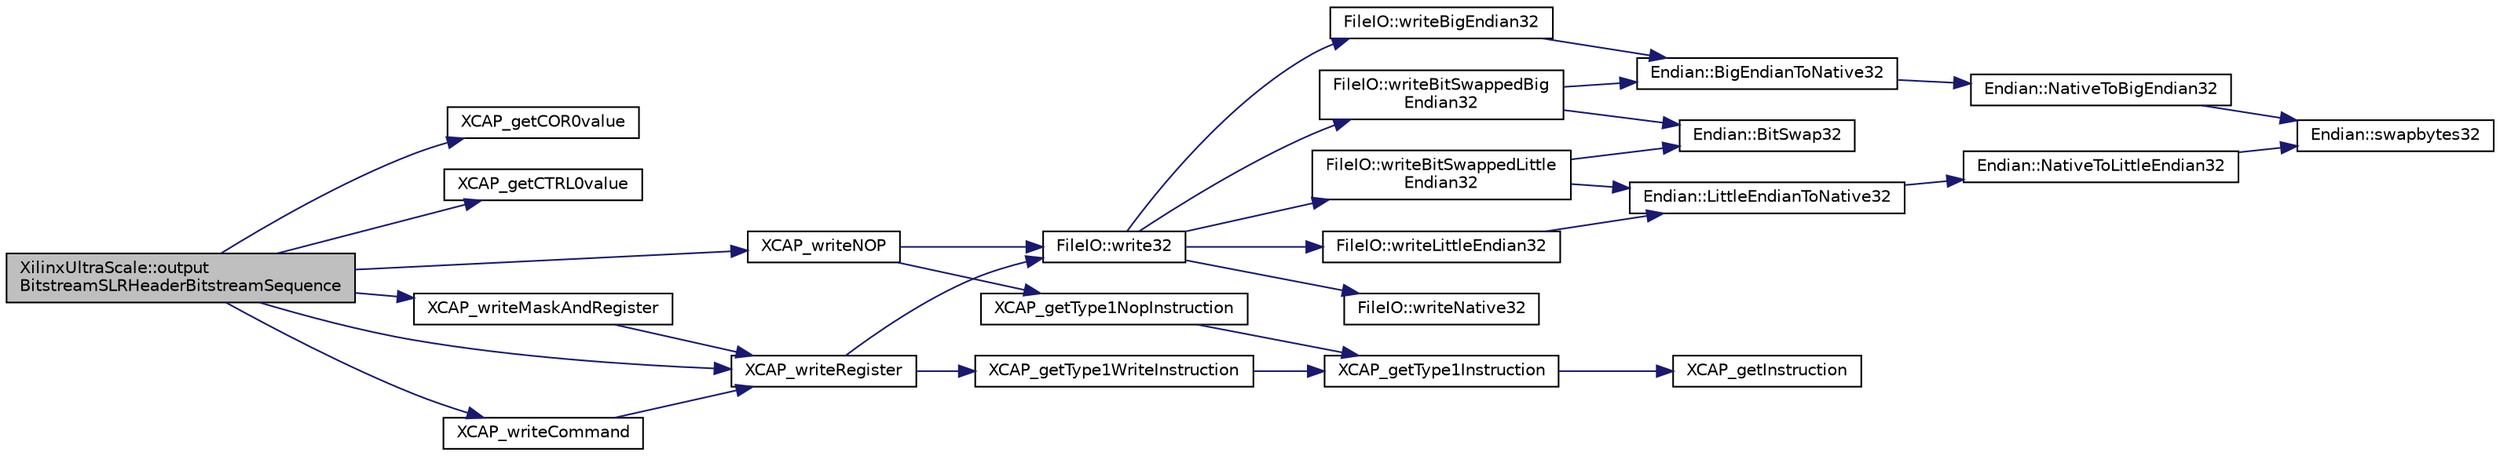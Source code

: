 digraph "XilinxUltraScale::outputBitstreamSLRHeaderBitstreamSequence"
{
 // INTERACTIVE_SVG=YES
 // LATEX_PDF_SIZE
  edge [fontname="Helvetica",fontsize="10",labelfontname="Helvetica",labelfontsize="10"];
  node [fontname="Helvetica",fontsize="10",shape=record];
  rankdir="LR";
  Node1 [label="XilinxUltraScale::output\lBitstreamSLRHeaderBitstreamSequence",height=0.2,width=0.4,color="black", fillcolor="grey75", style="filled", fontcolor="black",tooltip=" "];
  Node1 -> Node2 [color="midnightblue",fontsize="10",style="solid",fontname="Helvetica"];
  Node2 [label="XCAP_getCOR0value",height=0.2,width=0.4,color="black", fillcolor="white", style="filled",URL="$inlineCAP_8h.html#ad166bf8e1cc471f5a47700ac41c2c4aa",tooltip="Generate COR0 register write value."];
  Node1 -> Node3 [color="midnightblue",fontsize="10",style="solid",fontname="Helvetica"];
  Node3 [label="XCAP_getCTRL0value",height=0.2,width=0.4,color="black", fillcolor="white", style="filled",URL="$inlineCAP_8h.html#ae8092a69273b62fab12d35355aca3940",tooltip="Generate CTRL0 register write value."];
  Node1 -> Node4 [color="midnightblue",fontsize="10",style="solid",fontname="Helvetica"];
  Node4 [label="XCAP_writeCommand",height=0.2,width=0.4,color="black", fillcolor="white", style="filled",URL="$inlineCAP_8h.html#a4ad6e8544f23f9a22e46204b59d07b3d",tooltip="Generate the encoding for writing a CAP command and write it to file ofstream."];
  Node4 -> Node5 [color="midnightblue",fontsize="10",style="solid",fontname="Helvetica"];
  Node5 [label="XCAP_writeRegister",height=0.2,width=0.4,color="black", fillcolor="white", style="filled",URL="$inlineCAP_8h.html#af3002274ef7f925f95bfc3f928e8978b",tooltip="Generate the encoding for writing a CAP register and write it to file ofstream."];
  Node5 -> Node6 [color="midnightblue",fontsize="10",style="solid",fontname="Helvetica"];
  Node6 [label="FileIO::write32",height=0.2,width=0.4,color="black", fillcolor="white", style="filled",URL="$namespaceFileIO.html#a0bbdf3656f5e5f6a4e82e06a27bc5233",tooltip=" "];
  Node6 -> Node7 [color="midnightblue",fontsize="10",style="solid",fontname="Helvetica"];
  Node7 [label="FileIO::writeBigEndian32",height=0.2,width=0.4,color="black", fillcolor="white", style="filled",URL="$namespaceFileIO.html#a0b69d50fa3cb892a02baca2296f1c54d",tooltip=" "];
  Node7 -> Node8 [color="midnightblue",fontsize="10",style="solid",fontname="Helvetica"];
  Node8 [label="Endian::BigEndianToNative32",height=0.2,width=0.4,color="black", fillcolor="white", style="filled",URL="$namespaceEndian.html#a6a54530860ad8ec19facaaa26ae9a6ae",tooltip=" "];
  Node8 -> Node9 [color="midnightblue",fontsize="10",style="solid",fontname="Helvetica"];
  Node9 [label="Endian::NativeToBigEndian32",height=0.2,width=0.4,color="black", fillcolor="white", style="filled",URL="$namespaceEndian.html#a7cd80b2cb2ed674196a68549c8489f88",tooltip=" "];
  Node9 -> Node10 [color="midnightblue",fontsize="10",style="solid",fontname="Helvetica"];
  Node10 [label="Endian::swapbytes32",height=0.2,width=0.4,color="black", fillcolor="white", style="filled",URL="$namespaceEndian.html#a7c0178c39449483c29a1a305d0a73606",tooltip=" "];
  Node6 -> Node11 [color="midnightblue",fontsize="10",style="solid",fontname="Helvetica"];
  Node11 [label="FileIO::writeBitSwappedBig\lEndian32",height=0.2,width=0.4,color="black", fillcolor="white", style="filled",URL="$namespaceFileIO.html#af08039fd5e011e286b216b67140959ea",tooltip=" "];
  Node11 -> Node8 [color="midnightblue",fontsize="10",style="solid",fontname="Helvetica"];
  Node11 -> Node12 [color="midnightblue",fontsize="10",style="solid",fontname="Helvetica"];
  Node12 [label="Endian::BitSwap32",height=0.2,width=0.4,color="black", fillcolor="white", style="filled",URL="$namespaceEndian.html#abaf85e5d8d9641e35ffb4a5bcfc37f84",tooltip=" "];
  Node6 -> Node13 [color="midnightblue",fontsize="10",style="solid",fontname="Helvetica"];
  Node13 [label="FileIO::writeBitSwappedLittle\lEndian32",height=0.2,width=0.4,color="black", fillcolor="white", style="filled",URL="$namespaceFileIO.html#a60d14999a525e60b548765722c0cc49a",tooltip=" "];
  Node13 -> Node12 [color="midnightblue",fontsize="10",style="solid",fontname="Helvetica"];
  Node13 -> Node14 [color="midnightblue",fontsize="10",style="solid",fontname="Helvetica"];
  Node14 [label="Endian::LittleEndianToNative32",height=0.2,width=0.4,color="black", fillcolor="white", style="filled",URL="$namespaceEndian.html#aabd838029ed523d5280997f4ca10f859",tooltip=" "];
  Node14 -> Node15 [color="midnightblue",fontsize="10",style="solid",fontname="Helvetica"];
  Node15 [label="Endian::NativeToLittleEndian32",height=0.2,width=0.4,color="black", fillcolor="white", style="filled",URL="$namespaceEndian.html#a4ef36a4fee2f667cf8ac3f67017716bb",tooltip=" "];
  Node15 -> Node10 [color="midnightblue",fontsize="10",style="solid",fontname="Helvetica"];
  Node6 -> Node16 [color="midnightblue",fontsize="10",style="solid",fontname="Helvetica"];
  Node16 [label="FileIO::writeLittleEndian32",height=0.2,width=0.4,color="black", fillcolor="white", style="filled",URL="$namespaceFileIO.html#aaf3a57cefdd3a674741d9447c5fcf2a2",tooltip=" "];
  Node16 -> Node14 [color="midnightblue",fontsize="10",style="solid",fontname="Helvetica"];
  Node6 -> Node17 [color="midnightblue",fontsize="10",style="solid",fontname="Helvetica"];
  Node17 [label="FileIO::writeNative32",height=0.2,width=0.4,color="black", fillcolor="white", style="filled",URL="$namespaceFileIO.html#a8c0dbfd2ab8a248ca642203dc84bd2a4",tooltip=" "];
  Node5 -> Node18 [color="midnightblue",fontsize="10",style="solid",fontname="Helvetica"];
  Node18 [label="XCAP_getType1WriteInstruction",height=0.2,width=0.4,color="black", fillcolor="white", style="filled",URL="$inlineCAP_8h.html#a5cdd7f1c600ae94adc59f9ea624043c3",tooltip="Generate and return the encoding for a type 1 Write instruction."];
  Node18 -> Node19 [color="midnightblue",fontsize="10",style="solid",fontname="Helvetica"];
  Node19 [label="XCAP_getType1Instruction",height=0.2,width=0.4,color="black", fillcolor="white", style="filled",URL="$inlineCAP_8h.html#aade38843ee9dfed5d286172b6b37b638",tooltip="Generate and return the encoding for a type 1 instruction."];
  Node19 -> Node20 [color="midnightblue",fontsize="10",style="solid",fontname="Helvetica"];
  Node20 [label="XCAP_getInstruction",height=0.2,width=0.4,color="black", fillcolor="white", style="filled",URL="$inlineCAP_8h.html#af67277d07acf4e5907420ff2bc75ecd1",tooltip="Generate and return the encoding for an instruction."];
  Node1 -> Node21 [color="midnightblue",fontsize="10",style="solid",fontname="Helvetica"];
  Node21 [label="XCAP_writeMaskAndRegister",height=0.2,width=0.4,color="black", fillcolor="white", style="filled",URL="$inlineCAP_8h.html#ab3df52182d59a5aef4a805c6f19bf326",tooltip="Generate the encoding for writing a CAP register with a mask and write it to file ofstream."];
  Node21 -> Node5 [color="midnightblue",fontsize="10",style="solid",fontname="Helvetica"];
  Node1 -> Node22 [color="midnightblue",fontsize="10",style="solid",fontname="Helvetica"];
  Node22 [label="XCAP_writeNOP",height=0.2,width=0.4,color="black", fillcolor="white", style="filled",URL="$inlineCAP_8h.html#acc8717a0d78a08bd44e2ce66ac286a9d",tooltip="Generate the encoding for NOP instructions and write them to file ofstream."];
  Node22 -> Node6 [color="midnightblue",fontsize="10",style="solid",fontname="Helvetica"];
  Node22 -> Node23 [color="midnightblue",fontsize="10",style="solid",fontname="Helvetica"];
  Node23 [label="XCAP_getType1NopInstruction",height=0.2,width=0.4,color="black", fillcolor="white", style="filled",URL="$inlineCAP_8h.html#a5bfb2a4fd7d8f935b40ca366b76e06ab",tooltip="Generate and return the encoding for a type 1 NOP instruction."];
  Node23 -> Node19 [color="midnightblue",fontsize="10",style="solid",fontname="Helvetica"];
  Node1 -> Node5 [color="midnightblue",fontsize="10",style="solid",fontname="Helvetica"];
}
